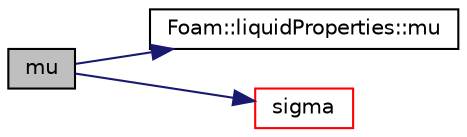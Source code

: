 digraph "mu"
{
  bgcolor="transparent";
  edge [fontname="Helvetica",fontsize="10",labelfontname="Helvetica",labelfontsize="10"];
  node [fontname="Helvetica",fontsize="10",shape=record];
  rankdir="LR";
  Node835 [label="mu",height=0.2,width=0.4,color="black", fillcolor="grey75", style="filled", fontcolor="black"];
  Node835 -> Node836 [color="midnightblue",fontsize="10",style="solid",fontname="Helvetica"];
  Node836 [label="Foam::liquidProperties::mu",height=0.2,width=0.4,color="black",URL="$a31289.html#a3e54dc6e2f8afb3cc8db22c54511fc36",tooltip="Liquid viscosity [Pa s]. "];
  Node835 -> Node837 [color="midnightblue",fontsize="10",style="solid",fontname="Helvetica"];
  Node837 [label="sigma",height=0.2,width=0.4,color="red",URL="$a30141.html#a843e3559e7829874f228c7041e510b64",tooltip="Return surface tension [kg/s2]. "];
}

